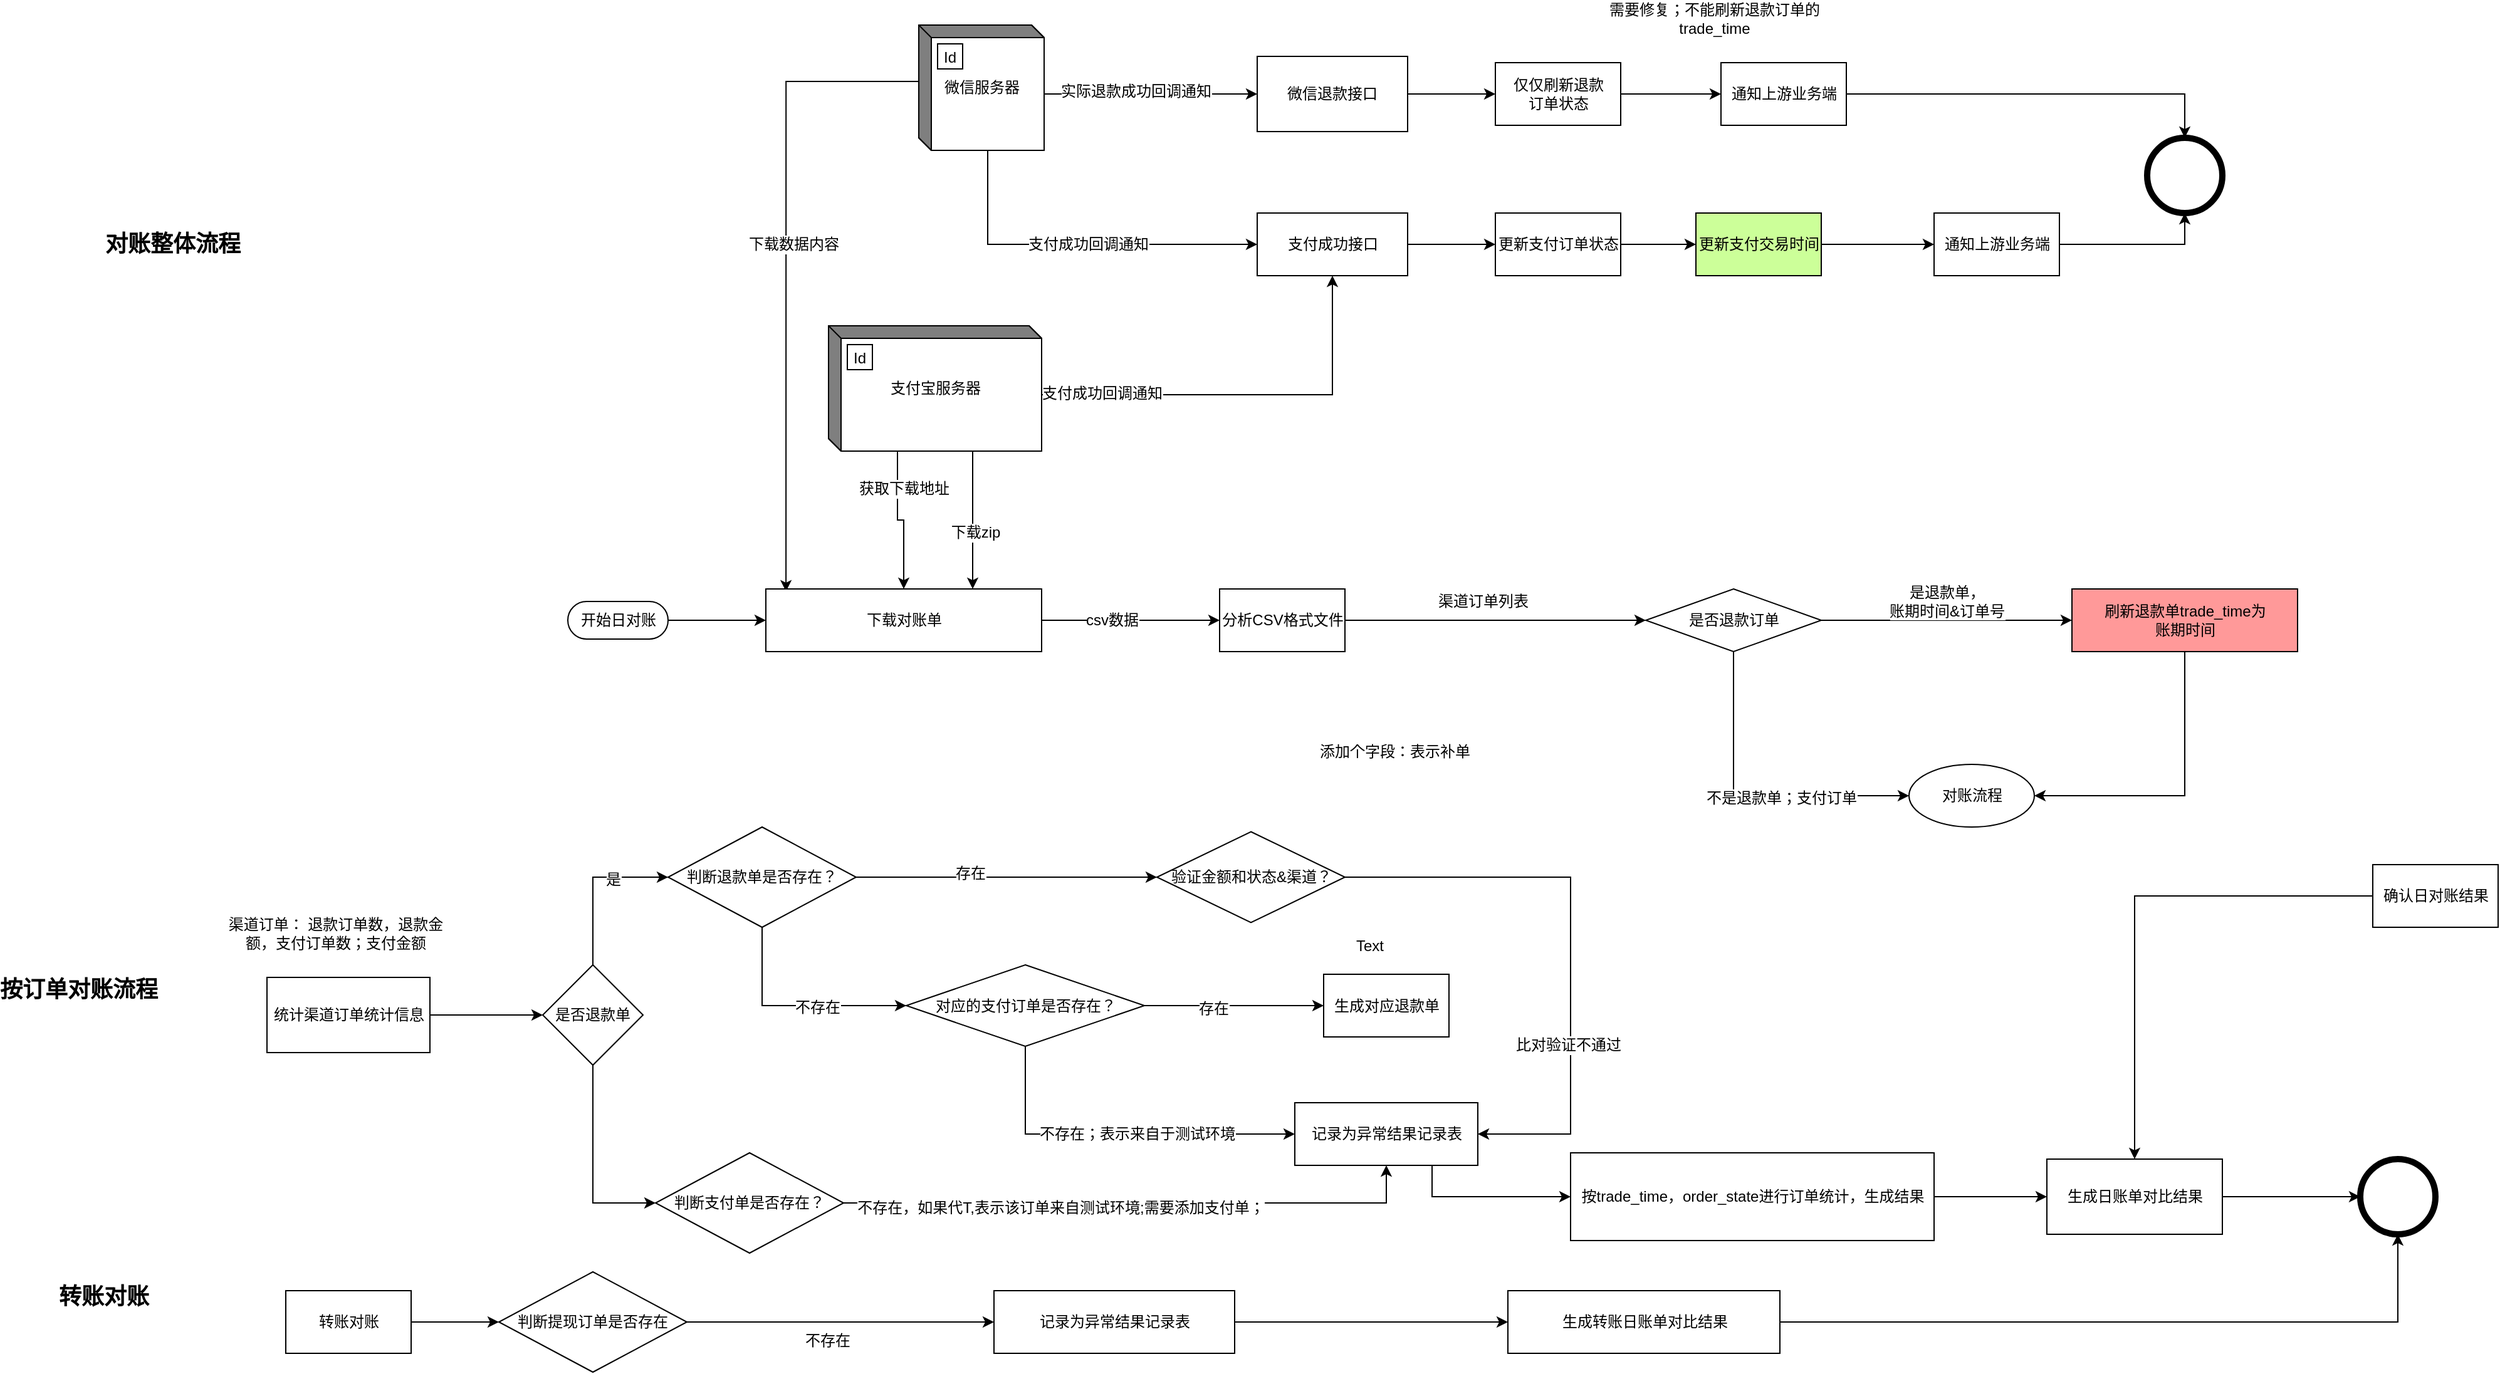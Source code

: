 <mxfile version="12.7.4" type="github">
  <diagram id="GYig4gQRv9blmUTTjOJp" name="Page-1">
    <mxGraphModel dx="2468" dy="696" grid="1" gridSize="10" guides="1" tooltips="1" connect="1" arrows="1" fold="1" page="1" pageScale="1" pageWidth="827" pageHeight="1169" math="0" shadow="0">
      <root>
        <mxCell id="0" />
        <mxCell id="1" parent="0" />
        <mxCell id="cRylLDb_RZIH1TP81bXJ-1" style="edgeStyle=orthogonalEdgeStyle;rounded=0;orthogonalLoop=1;jettySize=auto;html=1;exitX=1;exitY=0.5;exitDx=0;exitDy=0;" edge="1" parent="1" source="cRylLDb_RZIH1TP81bXJ-2" target="cRylLDb_RZIH1TP81bXJ-33">
          <mxGeometry relative="1" as="geometry" />
        </mxCell>
        <mxCell id="cRylLDb_RZIH1TP81bXJ-2" value="微信退款接口" style="rounded=0;whiteSpace=wrap;html=1;" vertex="1" parent="1">
          <mxGeometry x="370" y="95" width="120" height="60" as="geometry" />
        </mxCell>
        <mxCell id="cRylLDb_RZIH1TP81bXJ-3" style="edgeStyle=orthogonalEdgeStyle;rounded=0;orthogonalLoop=1;jettySize=auto;html=1;exitX=0;exitY=0;exitDx=100;exitDy=55;exitPerimeter=0;" edge="1" parent="1" source="cRylLDb_RZIH1TP81bXJ-9" target="cRylLDb_RZIH1TP81bXJ-2">
          <mxGeometry relative="1" as="geometry" />
        </mxCell>
        <mxCell id="cRylLDb_RZIH1TP81bXJ-4" value="实际退款成功回调通知" style="text;html=1;align=center;verticalAlign=middle;resizable=0;points=[];labelBackgroundColor=#ffffff;" vertex="1" connectable="0" parent="cRylLDb_RZIH1TP81bXJ-3">
          <mxGeometry x="-0.141" y="2" relative="1" as="geometry">
            <mxPoint as="offset" />
          </mxGeometry>
        </mxCell>
        <mxCell id="cRylLDb_RZIH1TP81bXJ-5" style="edgeStyle=orthogonalEdgeStyle;rounded=0;orthogonalLoop=1;jettySize=auto;html=1;exitX=0;exitY=0;exitDx=55;exitDy=100;exitPerimeter=0;entryX=0;entryY=0.5;entryDx=0;entryDy=0;" edge="1" parent="1" source="cRylLDb_RZIH1TP81bXJ-9" target="cRylLDb_RZIH1TP81bXJ-20">
          <mxGeometry relative="1" as="geometry" />
        </mxCell>
        <mxCell id="cRylLDb_RZIH1TP81bXJ-6" value="支付成功回调通知" style="text;html=1;align=center;verticalAlign=middle;resizable=0;points=[];labelBackgroundColor=#ffffff;" vertex="1" connectable="0" parent="cRylLDb_RZIH1TP81bXJ-5">
          <mxGeometry x="-0.1" relative="1" as="geometry">
            <mxPoint x="24" as="offset" />
          </mxGeometry>
        </mxCell>
        <mxCell id="cRylLDb_RZIH1TP81bXJ-7" style="edgeStyle=orthogonalEdgeStyle;rounded=0;orthogonalLoop=1;jettySize=auto;html=1;exitX=0;exitY=0;exitDx=0;exitDy=45;exitPerimeter=0;entryX=0.073;entryY=0.04;entryDx=0;entryDy=0;entryPerimeter=0;" edge="1" parent="1" source="cRylLDb_RZIH1TP81bXJ-9" target="cRylLDb_RZIH1TP81bXJ-23">
          <mxGeometry relative="1" as="geometry" />
        </mxCell>
        <mxCell id="cRylLDb_RZIH1TP81bXJ-8" value="下载数据内容" style="text;html=1;align=center;verticalAlign=middle;resizable=0;points=[];labelBackgroundColor=#ffffff;" vertex="1" connectable="0" parent="cRylLDb_RZIH1TP81bXJ-7">
          <mxGeometry x="0.626" y="4" relative="1" as="geometry">
            <mxPoint x="1.93" y="-181.1" as="offset" />
          </mxGeometry>
        </mxCell>
        <mxCell id="cRylLDb_RZIH1TP81bXJ-9" value="微信服务器" style="html=1;dashed=0;whitespace=wrap;shape=mxgraph.dfd.externalEntity" vertex="1" parent="1">
          <mxGeometry x="100" y="70" width="100" height="100" as="geometry" />
        </mxCell>
        <mxCell id="cRylLDb_RZIH1TP81bXJ-10" value="Id" style="autosize=1;part=1;resizable=0;strokeColor=inherit;fillColor=inherit;gradientColor=inherit;" vertex="1" parent="cRylLDb_RZIH1TP81bXJ-9">
          <mxGeometry width="20" height="20" relative="1" as="geometry">
            <mxPoint x="15" y="15" as="offset" />
          </mxGeometry>
        </mxCell>
        <mxCell id="cRylLDb_RZIH1TP81bXJ-11" style="edgeStyle=orthogonalEdgeStyle;rounded=0;orthogonalLoop=1;jettySize=auto;html=1;exitX=0;exitY=0;exitDx=100;exitDy=55;exitPerimeter=0;entryX=0.5;entryY=1;entryDx=0;entryDy=0;" edge="1" parent="1" source="cRylLDb_RZIH1TP81bXJ-17" target="cRylLDb_RZIH1TP81bXJ-20">
          <mxGeometry relative="1" as="geometry" />
        </mxCell>
        <mxCell id="cRylLDb_RZIH1TP81bXJ-12" value="支付成功回调通知" style="text;html=1;align=center;verticalAlign=middle;resizable=0;points=[];labelBackgroundColor=#ffffff;" vertex="1" connectable="0" parent="cRylLDb_RZIH1TP81bXJ-11">
          <mxGeometry x="-0.409" y="1" relative="1" as="geometry">
            <mxPoint as="offset" />
          </mxGeometry>
        </mxCell>
        <mxCell id="cRylLDb_RZIH1TP81bXJ-13" style="edgeStyle=orthogonalEdgeStyle;rounded=0;orthogonalLoop=1;jettySize=auto;html=1;exitX=0;exitY=0;exitDx=55;exitDy=100;exitPerimeter=0;" edge="1" parent="1" source="cRylLDb_RZIH1TP81bXJ-17" target="cRylLDb_RZIH1TP81bXJ-23">
          <mxGeometry relative="1" as="geometry" />
        </mxCell>
        <mxCell id="cRylLDb_RZIH1TP81bXJ-14" value="获取下载地址" style="text;html=1;align=center;verticalAlign=middle;resizable=0;points=[];labelBackgroundColor=#ffffff;" vertex="1" connectable="0" parent="cRylLDb_RZIH1TP81bXJ-13">
          <mxGeometry x="0.322" y="1" relative="1" as="geometry">
            <mxPoint x="-1" y="-41" as="offset" />
          </mxGeometry>
        </mxCell>
        <mxCell id="cRylLDb_RZIH1TP81bXJ-15" style="edgeStyle=orthogonalEdgeStyle;rounded=0;orthogonalLoop=1;jettySize=auto;html=1;exitX=0;exitY=0;exitDx=115;exitDy=100;exitPerimeter=0;entryX=0.75;entryY=0;entryDx=0;entryDy=0;" edge="1" parent="1" source="cRylLDb_RZIH1TP81bXJ-17" target="cRylLDb_RZIH1TP81bXJ-23">
          <mxGeometry relative="1" as="geometry">
            <mxPoint x="210" y="510" as="targetPoint" />
          </mxGeometry>
        </mxCell>
        <mxCell id="cRylLDb_RZIH1TP81bXJ-16" value="下载zip" style="text;html=1;align=center;verticalAlign=middle;resizable=0;points=[];labelBackgroundColor=#ffffff;" vertex="1" connectable="0" parent="cRylLDb_RZIH1TP81bXJ-15">
          <mxGeometry x="0.182" y="2" relative="1" as="geometry">
            <mxPoint as="offset" />
          </mxGeometry>
        </mxCell>
        <mxCell id="cRylLDb_RZIH1TP81bXJ-17" value="支付宝服务器" style="html=1;dashed=0;whitespace=wrap;shape=mxgraph.dfd.externalEntity" vertex="1" parent="1">
          <mxGeometry x="28" y="310" width="170" height="100" as="geometry" />
        </mxCell>
        <mxCell id="cRylLDb_RZIH1TP81bXJ-18" value="Id" style="autosize=1;part=1;resizable=0;strokeColor=inherit;fillColor=inherit;gradientColor=inherit;" vertex="1" parent="cRylLDb_RZIH1TP81bXJ-17">
          <mxGeometry width="20" height="20" relative="1" as="geometry">
            <mxPoint x="15" y="15" as="offset" />
          </mxGeometry>
        </mxCell>
        <mxCell id="cRylLDb_RZIH1TP81bXJ-19" style="edgeStyle=orthogonalEdgeStyle;rounded=0;orthogonalLoop=1;jettySize=auto;html=1;exitX=1;exitY=0.5;exitDx=0;exitDy=0;entryX=0;entryY=0.5;entryDx=0;entryDy=0;" edge="1" parent="1" source="cRylLDb_RZIH1TP81bXJ-20" target="cRylLDb_RZIH1TP81bXJ-35">
          <mxGeometry relative="1" as="geometry" />
        </mxCell>
        <mxCell id="cRylLDb_RZIH1TP81bXJ-20" value="支付成功接口" style="html=1;dashed=0;whitespace=wrap;" vertex="1" parent="1">
          <mxGeometry x="370" y="220" width="120" height="50" as="geometry" />
        </mxCell>
        <mxCell id="cRylLDb_RZIH1TP81bXJ-21" style="edgeStyle=orthogonalEdgeStyle;rounded=0;orthogonalLoop=1;jettySize=auto;html=1;exitX=1;exitY=0.5;exitDx=0;exitDy=0;entryX=0;entryY=0.5;entryDx=0;entryDy=0;" edge="1" parent="1" source="cRylLDb_RZIH1TP81bXJ-23" target="cRylLDb_RZIH1TP81bXJ-28">
          <mxGeometry relative="1" as="geometry" />
        </mxCell>
        <mxCell id="cRylLDb_RZIH1TP81bXJ-22" value="csv数据" style="text;html=1;align=center;verticalAlign=middle;resizable=0;points=[];labelBackgroundColor=#ffffff;" vertex="1" connectable="0" parent="cRylLDb_RZIH1TP81bXJ-21">
          <mxGeometry x="-0.216" relative="1" as="geometry">
            <mxPoint as="offset" />
          </mxGeometry>
        </mxCell>
        <mxCell id="cRylLDb_RZIH1TP81bXJ-23" value="下载对账单" style="html=1;dashed=0;whitespace=wrap;" vertex="1" parent="1">
          <mxGeometry x="-22" y="520" width="220" height="50" as="geometry" />
        </mxCell>
        <mxCell id="cRylLDb_RZIH1TP81bXJ-24" style="edgeStyle=orthogonalEdgeStyle;rounded=0;orthogonalLoop=1;jettySize=auto;html=1;entryX=0;entryY=0.5;entryDx=0;entryDy=0;" edge="1" parent="1" source="cRylLDb_RZIH1TP81bXJ-25" target="cRylLDb_RZIH1TP81bXJ-23">
          <mxGeometry relative="1" as="geometry" />
        </mxCell>
        <mxCell id="cRylLDb_RZIH1TP81bXJ-25" value="开始日对账" style="html=1;dashed=0;whitespace=wrap;shape=mxgraph.dfd.start" vertex="1" parent="1">
          <mxGeometry x="-180" y="530" width="80" height="30" as="geometry" />
        </mxCell>
        <mxCell id="cRylLDb_RZIH1TP81bXJ-26" style="edgeStyle=orthogonalEdgeStyle;rounded=0;orthogonalLoop=1;jettySize=auto;html=1;exitX=1;exitY=0.5;exitDx=0;exitDy=0;entryX=0;entryY=0.5;entryDx=0;entryDy=0;" edge="1" parent="1" source="cRylLDb_RZIH1TP81bXJ-28">
          <mxGeometry relative="1" as="geometry">
            <mxPoint x="680" y="545" as="targetPoint" />
          </mxGeometry>
        </mxCell>
        <mxCell id="cRylLDb_RZIH1TP81bXJ-27" value="渠道订单列表" style="text;html=1;align=center;verticalAlign=middle;resizable=0;points=[];labelBackgroundColor=#ffffff;" vertex="1" connectable="0" parent="cRylLDb_RZIH1TP81bXJ-26">
          <mxGeometry x="-0.508" y="27" relative="1" as="geometry">
            <mxPoint x="51" y="12" as="offset" />
          </mxGeometry>
        </mxCell>
        <mxCell id="cRylLDb_RZIH1TP81bXJ-28" value="分析CSV格式文件" style="html=1;dashed=0;whitespace=wrap;" vertex="1" parent="1">
          <mxGeometry x="340" y="520" width="100" height="50" as="geometry" />
        </mxCell>
        <mxCell id="cRylLDb_RZIH1TP81bXJ-29" style="edgeStyle=orthogonalEdgeStyle;rounded=0;orthogonalLoop=1;jettySize=auto;html=1;exitX=1;exitY=0.5;exitDx=0;exitDy=0;" edge="1" parent="1" source="cRylLDb_RZIH1TP81bXJ-30" target="cRylLDb_RZIH1TP81bXJ-31">
          <mxGeometry relative="1" as="geometry" />
        </mxCell>
        <mxCell id="cRylLDb_RZIH1TP81bXJ-30" value="通知上游业务端" style="html=1;dashed=0;whitespace=wrap;" vertex="1" parent="1">
          <mxGeometry x="740" y="100" width="100" height="50" as="geometry" />
        </mxCell>
        <mxCell id="cRylLDb_RZIH1TP81bXJ-31" value="" style="shape=ellipse;html=1;dashed=0;whitespace=wrap;aspect=fixed;strokeWidth=5;perimeter=ellipsePerimeter;" vertex="1" parent="1">
          <mxGeometry x="1080" y="160" width="60" height="60" as="geometry" />
        </mxCell>
        <mxCell id="cRylLDb_RZIH1TP81bXJ-32" style="edgeStyle=orthogonalEdgeStyle;rounded=0;orthogonalLoop=1;jettySize=auto;html=1;exitX=1;exitY=0.5;exitDx=0;exitDy=0;" edge="1" parent="1" source="cRylLDb_RZIH1TP81bXJ-33" target="cRylLDb_RZIH1TP81bXJ-30">
          <mxGeometry relative="1" as="geometry" />
        </mxCell>
        <mxCell id="cRylLDb_RZIH1TP81bXJ-33" value="仅仅刷新退款&lt;br&gt;订单状态" style="html=1;dashed=0;whitespace=wrap;" vertex="1" parent="1">
          <mxGeometry x="560" y="100" width="100" height="50" as="geometry" />
        </mxCell>
        <mxCell id="cRylLDb_RZIH1TP81bXJ-34" style="edgeStyle=orthogonalEdgeStyle;rounded=0;orthogonalLoop=1;jettySize=auto;html=1;exitX=1;exitY=0.5;exitDx=0;exitDy=0;" edge="1" parent="1" source="cRylLDb_RZIH1TP81bXJ-35" target="cRylLDb_RZIH1TP81bXJ-37">
          <mxGeometry relative="1" as="geometry" />
        </mxCell>
        <mxCell id="cRylLDb_RZIH1TP81bXJ-35" value="更新支付订单状态" style="html=1;dashed=0;whitespace=wrap;" vertex="1" parent="1">
          <mxGeometry x="560" y="220" width="100" height="50" as="geometry" />
        </mxCell>
        <mxCell id="cRylLDb_RZIH1TP81bXJ-36" style="edgeStyle=orthogonalEdgeStyle;rounded=0;orthogonalLoop=1;jettySize=auto;html=1;exitX=1;exitY=0.5;exitDx=0;exitDy=0;entryX=0;entryY=0.5;entryDx=0;entryDy=0;" edge="1" parent="1" source="cRylLDb_RZIH1TP81bXJ-37" target="cRylLDb_RZIH1TP81bXJ-39">
          <mxGeometry relative="1" as="geometry" />
        </mxCell>
        <mxCell id="cRylLDb_RZIH1TP81bXJ-37" value="更新支付交易时间" style="html=1;dashed=0;whitespace=wrap;fillColor=#CCFF99;" vertex="1" parent="1">
          <mxGeometry x="720" y="220" width="100" height="50" as="geometry" />
        </mxCell>
        <mxCell id="cRylLDb_RZIH1TP81bXJ-38" style="edgeStyle=orthogonalEdgeStyle;rounded=0;orthogonalLoop=1;jettySize=auto;html=1;exitX=1;exitY=0.5;exitDx=0;exitDy=0;entryX=0.5;entryY=1;entryDx=0;entryDy=0;" edge="1" parent="1" source="cRylLDb_RZIH1TP81bXJ-39" target="cRylLDb_RZIH1TP81bXJ-31">
          <mxGeometry relative="1" as="geometry" />
        </mxCell>
        <mxCell id="cRylLDb_RZIH1TP81bXJ-39" value="通知上游业务端" style="html=1;dashed=0;whitespace=wrap;" vertex="1" parent="1">
          <mxGeometry x="910" y="220" width="100" height="50" as="geometry" />
        </mxCell>
        <mxCell id="cRylLDb_RZIH1TP81bXJ-40" style="edgeStyle=orthogonalEdgeStyle;rounded=0;orthogonalLoop=1;jettySize=auto;html=1;exitX=0.5;exitY=1;exitDx=0;exitDy=0;entryX=0;entryY=0.5;entryDx=0;entryDy=0;" edge="1" parent="1" source="cRylLDb_RZIH1TP81bXJ-42" target="cRylLDb_RZIH1TP81bXJ-47">
          <mxGeometry relative="1" as="geometry">
            <mxPoint x="890" y="675" as="targetPoint" />
          </mxGeometry>
        </mxCell>
        <mxCell id="cRylLDb_RZIH1TP81bXJ-41" value="不是退款单；支付订单" style="text;html=1;align=center;verticalAlign=middle;resizable=0;points=[];labelBackgroundColor=#ffffff;" vertex="1" connectable="0" parent="cRylLDb_RZIH1TP81bXJ-40">
          <mxGeometry x="0.195" y="-2" relative="1" as="geometry">
            <mxPoint as="offset" />
          </mxGeometry>
        </mxCell>
        <mxCell id="cRylLDb_RZIH1TP81bXJ-42" value="是否退款订单" style="shape=rhombus;html=1;dashed=0;whitespace=wrap;perimeter=rhombusPerimeter;" vertex="1" parent="1">
          <mxGeometry x="680" y="520" width="140" height="50" as="geometry" />
        </mxCell>
        <mxCell id="cRylLDb_RZIH1TP81bXJ-43" style="edgeStyle=orthogonalEdgeStyle;rounded=0;orthogonalLoop=1;jettySize=auto;html=1;exitX=0.5;exitY=1;exitDx=0;exitDy=0;entryX=1;entryY=0.5;entryDx=0;entryDy=0;" edge="1" parent="1" source="cRylLDb_RZIH1TP81bXJ-44" target="cRylLDb_RZIH1TP81bXJ-47">
          <mxGeometry relative="1" as="geometry">
            <mxPoint x="990" y="675" as="targetPoint" />
          </mxGeometry>
        </mxCell>
        <mxCell id="cRylLDb_RZIH1TP81bXJ-44" value="刷新退款单trade_time为&lt;br&gt;账期时间" style="html=1;dashed=0;whitespace=wrap;fillColor=#FF9999;" vertex="1" parent="1">
          <mxGeometry x="1020" y="520" width="180" height="50" as="geometry" />
        </mxCell>
        <mxCell id="cRylLDb_RZIH1TP81bXJ-45" style="edgeStyle=orthogonalEdgeStyle;rounded=0;orthogonalLoop=1;jettySize=auto;html=1;exitX=1;exitY=0.5;exitDx=0;exitDy=0;entryX=0;entryY=0.5;entryDx=0;entryDy=0;" edge="1" parent="1" source="cRylLDb_RZIH1TP81bXJ-42" target="cRylLDb_RZIH1TP81bXJ-44">
          <mxGeometry relative="1" as="geometry">
            <mxPoint x="740" y="640" as="sourcePoint" />
            <mxPoint x="980" y="640" as="targetPoint" />
          </mxGeometry>
        </mxCell>
        <mxCell id="cRylLDb_RZIH1TP81bXJ-46" value="是退款单，&lt;br&gt;账期时间&amp;amp;订单号" style="text;html=1;align=center;verticalAlign=middle;resizable=0;points=[];labelBackgroundColor=#ffffff;" vertex="1" connectable="0" parent="cRylLDb_RZIH1TP81bXJ-45">
          <mxGeometry x="-0.508" y="27" relative="1" as="geometry">
            <mxPoint x="51" y="12" as="offset" />
          </mxGeometry>
        </mxCell>
        <mxCell id="cRylLDb_RZIH1TP81bXJ-47" value="对账流程" style="shape=ellipse;html=1;dashed=0;whitespace=wrap;perimeter=ellipsePerimeter;" vertex="1" parent="1">
          <mxGeometry x="890" y="660" width="100" height="50" as="geometry" />
        </mxCell>
        <mxCell id="cRylLDb_RZIH1TP81bXJ-48" style="edgeStyle=orthogonalEdgeStyle;rounded=0;orthogonalLoop=1;jettySize=auto;html=1;exitX=0.5;exitY=0;exitDx=0;exitDy=0;entryX=0;entryY=0.5;entryDx=0;entryDy=0;" edge="1" parent="1" source="cRylLDb_RZIH1TP81bXJ-51" target="cRylLDb_RZIH1TP81bXJ-56">
          <mxGeometry relative="1" as="geometry" />
        </mxCell>
        <mxCell id="cRylLDb_RZIH1TP81bXJ-49" value="是" style="text;html=1;align=center;verticalAlign=middle;resizable=0;points=[];labelBackgroundColor=#ffffff;" vertex="1" connectable="0" parent="cRylLDb_RZIH1TP81bXJ-48">
          <mxGeometry x="0.046" y="-16" relative="1" as="geometry">
            <mxPoint as="offset" />
          </mxGeometry>
        </mxCell>
        <mxCell id="cRylLDb_RZIH1TP81bXJ-50" style="edgeStyle=orthogonalEdgeStyle;rounded=0;orthogonalLoop=1;jettySize=auto;html=1;exitX=0.5;exitY=1;exitDx=0;exitDy=0;entryX=0;entryY=0.5;entryDx=0;entryDy=0;" edge="1" parent="1" source="cRylLDb_RZIH1TP81bXJ-51" target="cRylLDb_RZIH1TP81bXJ-73">
          <mxGeometry relative="1" as="geometry" />
        </mxCell>
        <mxCell id="cRylLDb_RZIH1TP81bXJ-51" value="是否退款单" style="rhombus;whiteSpace=wrap;html=1;" vertex="1" parent="1">
          <mxGeometry x="-200" y="820" width="80" height="80" as="geometry" />
        </mxCell>
        <mxCell id="cRylLDb_RZIH1TP81bXJ-52" style="edgeStyle=orthogonalEdgeStyle;rounded=0;orthogonalLoop=1;jettySize=auto;html=1;exitX=1;exitY=0.5;exitDx=0;exitDy=0;entryX=0;entryY=0.5;entryDx=0;entryDy=0;" edge="1" parent="1" source="cRylLDb_RZIH1TP81bXJ-56" target="cRylLDb_RZIH1TP81bXJ-70">
          <mxGeometry relative="1" as="geometry" />
        </mxCell>
        <mxCell id="cRylLDb_RZIH1TP81bXJ-53" value="存在" style="text;html=1;align=center;verticalAlign=middle;resizable=0;points=[];labelBackgroundColor=#ffffff;" vertex="1" connectable="0" parent="cRylLDb_RZIH1TP81bXJ-52">
          <mxGeometry x="-0.24" y="3" relative="1" as="geometry">
            <mxPoint as="offset" />
          </mxGeometry>
        </mxCell>
        <mxCell id="cRylLDb_RZIH1TP81bXJ-54" style="edgeStyle=orthogonalEdgeStyle;rounded=0;orthogonalLoop=1;jettySize=auto;html=1;exitX=0.5;exitY=1;exitDx=0;exitDy=0;entryX=0;entryY=0.5;entryDx=0;entryDy=0;" edge="1" parent="1" source="cRylLDb_RZIH1TP81bXJ-56" target="cRylLDb_RZIH1TP81bXJ-61">
          <mxGeometry relative="1" as="geometry" />
        </mxCell>
        <mxCell id="cRylLDb_RZIH1TP81bXJ-55" value="不存在" style="text;html=1;align=center;verticalAlign=middle;resizable=0;points=[];labelBackgroundColor=#ffffff;" vertex="1" connectable="0" parent="cRylLDb_RZIH1TP81bXJ-54">
          <mxGeometry x="0.2" relative="1" as="geometry">
            <mxPoint y="1" as="offset" />
          </mxGeometry>
        </mxCell>
        <mxCell id="cRylLDb_RZIH1TP81bXJ-56" value="判断退款单是否存在？" style="rhombus;whiteSpace=wrap;html=1;" vertex="1" parent="1">
          <mxGeometry x="-100" y="710" width="150" height="80" as="geometry" />
        </mxCell>
        <mxCell id="cRylLDb_RZIH1TP81bXJ-57" style="edgeStyle=orthogonalEdgeStyle;rounded=0;orthogonalLoop=1;jettySize=auto;html=1;exitX=0.5;exitY=1;exitDx=0;exitDy=0;entryX=0;entryY=0.5;entryDx=0;entryDy=0;" edge="1" parent="1" source="cRylLDb_RZIH1TP81bXJ-61" target="cRylLDb_RZIH1TP81bXJ-63">
          <mxGeometry relative="1" as="geometry" />
        </mxCell>
        <mxCell id="cRylLDb_RZIH1TP81bXJ-58" value="不存在；表示来自于测试环境" style="text;html=1;align=center;verticalAlign=middle;resizable=0;points=[];labelBackgroundColor=#ffffff;" vertex="1" connectable="0" parent="cRylLDb_RZIH1TP81bXJ-57">
          <mxGeometry x="0.11" y="-4" relative="1" as="geometry">
            <mxPoint x="1" y="-4" as="offset" />
          </mxGeometry>
        </mxCell>
        <mxCell id="cRylLDb_RZIH1TP81bXJ-59" style="edgeStyle=orthogonalEdgeStyle;rounded=0;orthogonalLoop=1;jettySize=auto;html=1;exitX=1;exitY=0.5;exitDx=0;exitDy=0;entryX=0;entryY=0.5;entryDx=0;entryDy=0;" edge="1" parent="1" source="cRylLDb_RZIH1TP81bXJ-61" target="cRylLDb_RZIH1TP81bXJ-65">
          <mxGeometry relative="1" as="geometry" />
        </mxCell>
        <mxCell id="cRylLDb_RZIH1TP81bXJ-60" value="存在" style="text;html=1;align=center;verticalAlign=middle;resizable=0;points=[];labelBackgroundColor=#ffffff;" vertex="1" connectable="0" parent="cRylLDb_RZIH1TP81bXJ-59">
          <mxGeometry x="-0.236" y="-1" relative="1" as="geometry">
            <mxPoint y="1" as="offset" />
          </mxGeometry>
        </mxCell>
        <mxCell id="cRylLDb_RZIH1TP81bXJ-61" value="对应的支付订单是否存在？" style="shape=rhombus;html=1;dashed=0;whitespace=wrap;perimeter=rhombusPerimeter;" vertex="1" parent="1">
          <mxGeometry x="90" y="820" width="190" height="65" as="geometry" />
        </mxCell>
        <mxCell id="cRylLDb_RZIH1TP81bXJ-62" style="edgeStyle=orthogonalEdgeStyle;rounded=0;orthogonalLoop=1;jettySize=auto;html=1;exitX=0.75;exitY=1;exitDx=0;exitDy=0;entryX=0;entryY=0.5;entryDx=0;entryDy=0;" edge="1" parent="1" source="cRylLDb_RZIH1TP81bXJ-63" target="cRylLDb_RZIH1TP81bXJ-67">
          <mxGeometry relative="1" as="geometry" />
        </mxCell>
        <mxCell id="cRylLDb_RZIH1TP81bXJ-63" value="记录为异常结果记录表" style="html=1;dashed=0;whitespace=wrap;" vertex="1" parent="1">
          <mxGeometry x="400" y="930" width="146" height="50" as="geometry" />
        </mxCell>
        <mxCell id="cRylLDb_RZIH1TP81bXJ-65" value="生成对应退款单" style="html=1;dashed=0;whitespace=wrap;" vertex="1" parent="1">
          <mxGeometry x="423" y="827.5" width="100" height="50" as="geometry" />
        </mxCell>
        <mxCell id="cRylLDb_RZIH1TP81bXJ-66" style="edgeStyle=orthogonalEdgeStyle;rounded=0;orthogonalLoop=1;jettySize=auto;html=1;exitX=1;exitY=0.5;exitDx=0;exitDy=0;" edge="1" parent="1" source="cRylLDb_RZIH1TP81bXJ-67" target="cRylLDb_RZIH1TP81bXJ-77">
          <mxGeometry relative="1" as="geometry" />
        </mxCell>
        <mxCell id="cRylLDb_RZIH1TP81bXJ-67" value="按trade_time，order_state进行订单统计，生成结果" style="html=1;dashed=0;whitespace=wrap;" vertex="1" parent="1">
          <mxGeometry x="620" y="970" width="290" height="70" as="geometry" />
        </mxCell>
        <mxCell id="cRylLDb_RZIH1TP81bXJ-68" style="edgeStyle=orthogonalEdgeStyle;rounded=0;orthogonalLoop=1;jettySize=auto;html=1;exitX=1;exitY=0.5;exitDx=0;exitDy=0;entryX=1;entryY=0.5;entryDx=0;entryDy=0;" edge="1" parent="1" source="cRylLDb_RZIH1TP81bXJ-70" target="cRylLDb_RZIH1TP81bXJ-63">
          <mxGeometry relative="1" as="geometry">
            <Array as="points">
              <mxPoint x="620" y="750" />
              <mxPoint x="620" y="955" />
            </Array>
          </mxGeometry>
        </mxCell>
        <mxCell id="cRylLDb_RZIH1TP81bXJ-69" value="比对验证不通过" style="text;html=1;align=center;verticalAlign=middle;resizable=0;points=[];labelBackgroundColor=#ffffff;" vertex="1" connectable="0" parent="cRylLDb_RZIH1TP81bXJ-68">
          <mxGeometry x="0.368" y="-2" relative="1" as="geometry">
            <mxPoint as="offset" />
          </mxGeometry>
        </mxCell>
        <mxCell id="cRylLDb_RZIH1TP81bXJ-70" value="验证金额和状态&amp;amp;渠道？" style="shape=rhombus;html=1;dashed=0;whitespace=wrap;perimeter=rhombusPerimeter;" vertex="1" parent="1">
          <mxGeometry x="290" y="713.75" width="150" height="72.5" as="geometry" />
        </mxCell>
        <mxCell id="cRylLDb_RZIH1TP81bXJ-71" style="edgeStyle=orthogonalEdgeStyle;rounded=0;orthogonalLoop=1;jettySize=auto;html=1;exitX=1;exitY=0.5;exitDx=0;exitDy=0;entryX=0.5;entryY=1;entryDx=0;entryDy=0;" edge="1" parent="1" source="cRylLDb_RZIH1TP81bXJ-73" target="cRylLDb_RZIH1TP81bXJ-63">
          <mxGeometry relative="1" as="geometry" />
        </mxCell>
        <mxCell id="cRylLDb_RZIH1TP81bXJ-72" value="不存在，如果代T,表示该订单来自测试环境;需要添加支付单； &lt;br&gt;" style="text;html=1;align=center;verticalAlign=middle;resizable=0;points=[];labelBackgroundColor=#ffffff;" vertex="1" connectable="0" parent="cRylLDb_RZIH1TP81bXJ-71">
          <mxGeometry x="-0.253" y="-4" relative="1" as="geometry">
            <mxPoint as="offset" />
          </mxGeometry>
        </mxCell>
        <mxCell id="cRylLDb_RZIH1TP81bXJ-73" value="判断支付单是否存在？" style="rhombus;whiteSpace=wrap;html=1;" vertex="1" parent="1">
          <mxGeometry x="-110" y="970" width="150" height="80" as="geometry" />
        </mxCell>
        <mxCell id="cRylLDb_RZIH1TP81bXJ-74" style="edgeStyle=orthogonalEdgeStyle;rounded=0;orthogonalLoop=1;jettySize=auto;html=1;entryX=0;entryY=0.5;entryDx=0;entryDy=0;" edge="1" parent="1" source="cRylLDb_RZIH1TP81bXJ-75" target="cRylLDb_RZIH1TP81bXJ-51">
          <mxGeometry relative="1" as="geometry" />
        </mxCell>
        <mxCell id="cRylLDb_RZIH1TP81bXJ-75" value="统计渠道订单统计信息" style="html=1;dashed=0;whitespace=wrap;fillColor=none;" vertex="1" parent="1">
          <mxGeometry x="-420" y="830" width="130" height="60" as="geometry" />
        </mxCell>
        <mxCell id="cRylLDb_RZIH1TP81bXJ-76" style="edgeStyle=orthogonalEdgeStyle;rounded=0;orthogonalLoop=1;jettySize=auto;html=1;exitX=1;exitY=0.5;exitDx=0;exitDy=0;entryX=0;entryY=0.5;entryDx=0;entryDy=0;" edge="1" parent="1" source="cRylLDb_RZIH1TP81bXJ-77" target="cRylLDb_RZIH1TP81bXJ-78">
          <mxGeometry relative="1" as="geometry" />
        </mxCell>
        <mxCell id="cRylLDb_RZIH1TP81bXJ-77" value="生成日账单对比结果" style="html=1;dashed=0;whitespace=wrap;fillColor=none;" vertex="1" parent="1">
          <mxGeometry x="1000" y="975" width="140" height="60" as="geometry" />
        </mxCell>
        <mxCell id="cRylLDb_RZIH1TP81bXJ-78" value="" style="shape=ellipse;html=1;dashed=0;whitespace=wrap;aspect=fixed;strokeWidth=5;perimeter=ellipsePerimeter;fillColor=none;" vertex="1" parent="1">
          <mxGeometry x="1250" y="975" width="60" height="60" as="geometry" />
        </mxCell>
        <mxCell id="cRylLDb_RZIH1TP81bXJ-79" style="edgeStyle=orthogonalEdgeStyle;rounded=0;orthogonalLoop=1;jettySize=auto;html=1;exitX=1;exitY=0.5;exitDx=0;exitDy=0;entryX=0;entryY=0.5;entryDx=0;entryDy=0;" edge="1" parent="1" source="cRylLDb_RZIH1TP81bXJ-80" target="cRylLDb_RZIH1TP81bXJ-83">
          <mxGeometry relative="1" as="geometry" />
        </mxCell>
        <mxCell id="cRylLDb_RZIH1TP81bXJ-80" value="转账对账" style="html=1;dashed=0;whitespace=wrap;fillColor=none;" vertex="1" parent="1">
          <mxGeometry x="-405" y="1080" width="100" height="50" as="geometry" />
        </mxCell>
        <mxCell id="cRylLDb_RZIH1TP81bXJ-81" style="edgeStyle=orthogonalEdgeStyle;rounded=0;orthogonalLoop=1;jettySize=auto;html=1;exitX=1;exitY=0.5;exitDx=0;exitDy=0;" edge="1" parent="1" source="cRylLDb_RZIH1TP81bXJ-83" target="cRylLDb_RZIH1TP81bXJ-85">
          <mxGeometry relative="1" as="geometry" />
        </mxCell>
        <mxCell id="cRylLDb_RZIH1TP81bXJ-82" value="不存在" style="text;html=1;align=center;verticalAlign=middle;resizable=0;points=[];labelBackgroundColor=#ffffff;" vertex="1" connectable="0" parent="cRylLDb_RZIH1TP81bXJ-81">
          <mxGeometry x="-0.313" y="-3" relative="1" as="geometry">
            <mxPoint x="28" y="12" as="offset" />
          </mxGeometry>
        </mxCell>
        <mxCell id="cRylLDb_RZIH1TP81bXJ-83" value="判断提现订单是否存在" style="rhombus;whiteSpace=wrap;html=1;" vertex="1" parent="1">
          <mxGeometry x="-235" y="1065" width="150" height="80" as="geometry" />
        </mxCell>
        <mxCell id="cRylLDb_RZIH1TP81bXJ-84" style="edgeStyle=orthogonalEdgeStyle;rounded=0;orthogonalLoop=1;jettySize=auto;html=1;exitX=1;exitY=0.5;exitDx=0;exitDy=0;" edge="1" parent="1" source="cRylLDb_RZIH1TP81bXJ-85" target="cRylLDb_RZIH1TP81bXJ-87">
          <mxGeometry relative="1" as="geometry" />
        </mxCell>
        <mxCell id="cRylLDb_RZIH1TP81bXJ-85" value="记录为异常结果记录表" style="html=1;dashed=0;whitespace=wrap;fillColor=none;" vertex="1" parent="1">
          <mxGeometry x="160" y="1080" width="192" height="50" as="geometry" />
        </mxCell>
        <mxCell id="cRylLDb_RZIH1TP81bXJ-86" style="edgeStyle=orthogonalEdgeStyle;rounded=0;orthogonalLoop=1;jettySize=auto;html=1;exitX=1;exitY=0.5;exitDx=0;exitDy=0;entryX=0.5;entryY=1;entryDx=0;entryDy=0;" edge="1" parent="1" source="cRylLDb_RZIH1TP81bXJ-87" target="cRylLDb_RZIH1TP81bXJ-78">
          <mxGeometry relative="1" as="geometry" />
        </mxCell>
        <mxCell id="cRylLDb_RZIH1TP81bXJ-87" value="生成转账日账单对比结果" style="html=1;dashed=0;whitespace=wrap;fillColor=none;" vertex="1" parent="1">
          <mxGeometry x="570" y="1080" width="217" height="50" as="geometry" />
        </mxCell>
        <mxCell id="cRylLDb_RZIH1TP81bXJ-88" style="edgeStyle=orthogonalEdgeStyle;rounded=0;orthogonalLoop=1;jettySize=auto;html=1;exitX=0;exitY=0.5;exitDx=0;exitDy=0;" edge="1" parent="1" source="cRylLDb_RZIH1TP81bXJ-89" target="cRylLDb_RZIH1TP81bXJ-77">
          <mxGeometry relative="1" as="geometry" />
        </mxCell>
        <mxCell id="cRylLDb_RZIH1TP81bXJ-89" value="确认日对账结果" style="html=1;dashed=0;whitespace=wrap;fillColor=none;" vertex="1" parent="1">
          <mxGeometry x="1260" y="740" width="100" height="50" as="geometry" />
        </mxCell>
        <mxCell id="cRylLDb_RZIH1TP81bXJ-90" value="需要修复；不能刷新退款订单的trade_time" style="text;html=1;strokeColor=none;fillColor=none;align=center;verticalAlign=middle;whiteSpace=wrap;rounded=0;" vertex="1" parent="1">
          <mxGeometry x="630" y="50" width="210" height="30" as="geometry" />
        </mxCell>
        <mxCell id="cRylLDb_RZIH1TP81bXJ-91" value="渠道订单： 退款订单数，退款金额，支付订单数；支付金额" style="text;html=1;strokeColor=none;fillColor=none;align=center;verticalAlign=middle;whiteSpace=wrap;rounded=0;" vertex="1" parent="1">
          <mxGeometry x="-460" y="790" width="190" height="10" as="geometry" />
        </mxCell>
        <mxCell id="cRylLDb_RZIH1TP81bXJ-92" value="Text" style="text;html=1;strokeColor=none;fillColor=none;align=center;verticalAlign=middle;whiteSpace=wrap;rounded=0;" vertex="1" parent="1">
          <mxGeometry x="440" y="795" width="40" height="20" as="geometry" />
        </mxCell>
        <mxCell id="cRylLDb_RZIH1TP81bXJ-96" value="添加个字段：表示补单" style="text;html=1;strokeColor=none;fillColor=none;align=center;verticalAlign=middle;whiteSpace=wrap;rounded=0;" vertex="1" parent="1">
          <mxGeometry x="330" y="650" width="300" as="geometry" />
        </mxCell>
        <mxCell id="cRylLDb_RZIH1TP81bXJ-98" value="&lt;span style=&quot;white-space: nowrap&quot;&gt;&lt;b&gt;&lt;font style=&quot;font-size: 18px&quot;&gt;转账对账&lt;/font&gt;&lt;/b&gt;&lt;/span&gt;" style="text;html=1;strokeColor=none;fillColor=none;align=center;verticalAlign=middle;whiteSpace=wrap;rounded=0;" vertex="1" parent="1">
          <mxGeometry x="-590" y="1025" width="80" height="120" as="geometry" />
        </mxCell>
        <mxCell id="cRylLDb_RZIH1TP81bXJ-99" value="&lt;span style=&quot;white-space: nowrap&quot;&gt;&lt;b&gt;&lt;font style=&quot;font-size: 18px&quot;&gt;按订单对账流程&lt;/font&gt;&lt;/b&gt;&lt;/span&gt;" style="text;html=1;strokeColor=none;fillColor=none;align=center;verticalAlign=middle;whiteSpace=wrap;rounded=0;" vertex="1" parent="1">
          <mxGeometry x="-610" y="780" width="80" height="120" as="geometry" />
        </mxCell>
        <mxCell id="cRylLDb_RZIH1TP81bXJ-100" value="&lt;span style=&quot;font-size: 18px&quot;&gt;&lt;b&gt;对账整体流程&lt;/b&gt;&lt;/span&gt;" style="text;html=1;strokeColor=none;fillColor=none;align=center;verticalAlign=middle;whiteSpace=wrap;rounded=0;" vertex="1" parent="1">
          <mxGeometry x="-580" y="180" width="170" height="130" as="geometry" />
        </mxCell>
      </root>
    </mxGraphModel>
  </diagram>
</mxfile>
